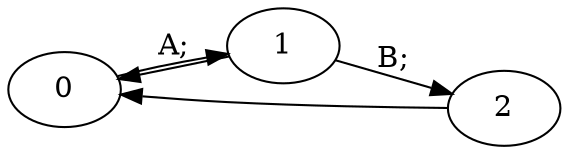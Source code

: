 digraph g
{
rankdir=LR;
0;1;2;
0 -> 1 [label="A;"]
1 -> 0 [label=""]
1 -> 2 [label="B;"]
2 -> 0 [label=""]
}
